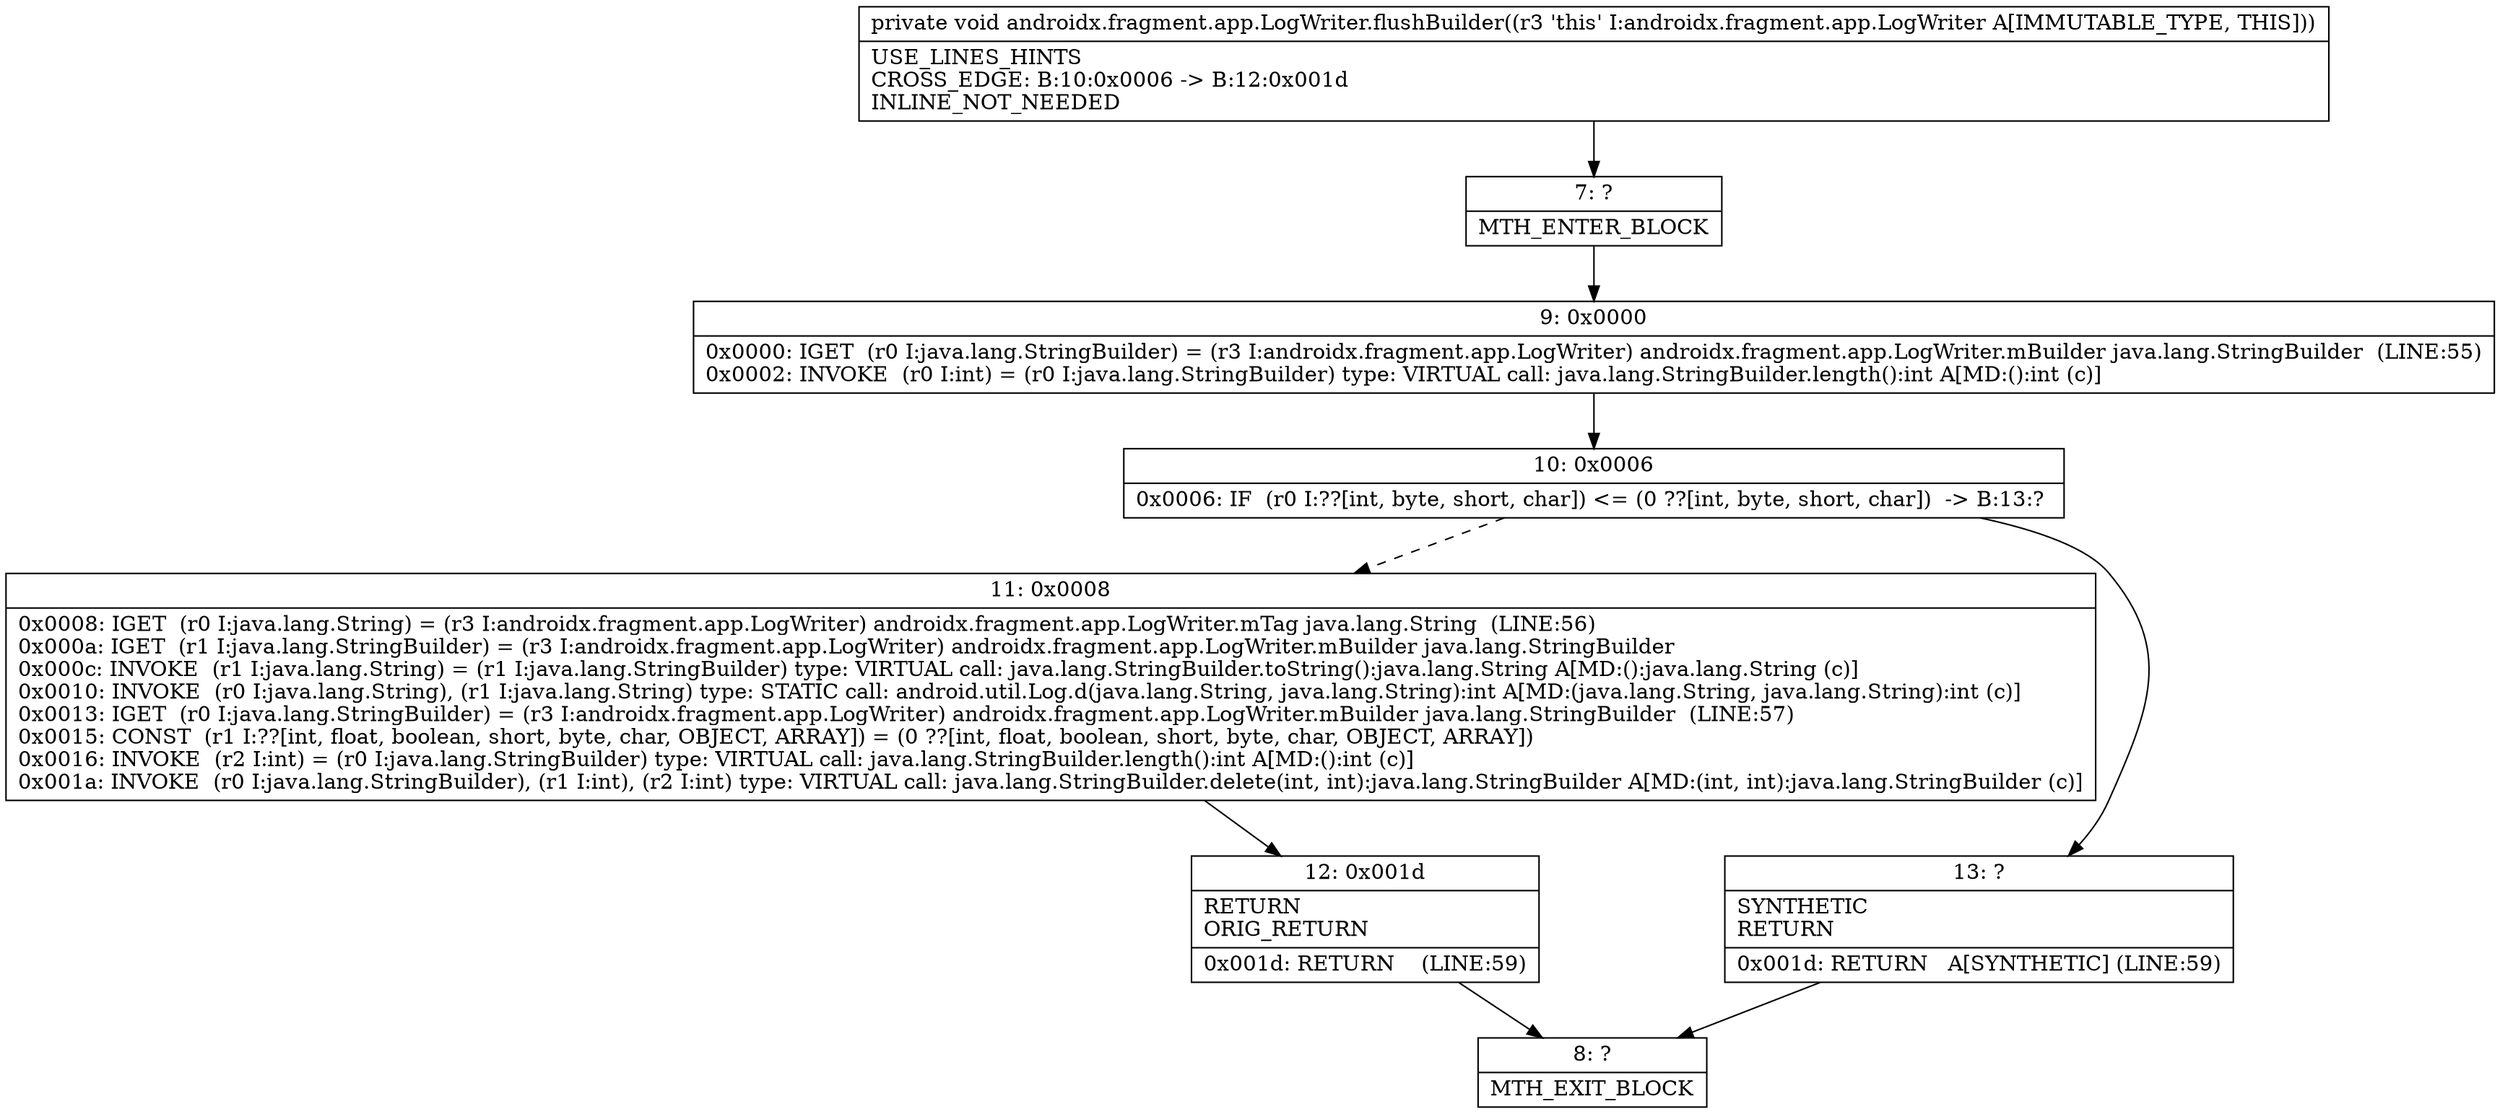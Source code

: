 digraph "CFG forandroidx.fragment.app.LogWriter.flushBuilder()V" {
Node_7 [shape=record,label="{7\:\ ?|MTH_ENTER_BLOCK\l}"];
Node_9 [shape=record,label="{9\:\ 0x0000|0x0000: IGET  (r0 I:java.lang.StringBuilder) = (r3 I:androidx.fragment.app.LogWriter) androidx.fragment.app.LogWriter.mBuilder java.lang.StringBuilder  (LINE:55)\l0x0002: INVOKE  (r0 I:int) = (r0 I:java.lang.StringBuilder) type: VIRTUAL call: java.lang.StringBuilder.length():int A[MD:():int (c)]\l}"];
Node_10 [shape=record,label="{10\:\ 0x0006|0x0006: IF  (r0 I:??[int, byte, short, char]) \<= (0 ??[int, byte, short, char])  \-\> B:13:? \l}"];
Node_11 [shape=record,label="{11\:\ 0x0008|0x0008: IGET  (r0 I:java.lang.String) = (r3 I:androidx.fragment.app.LogWriter) androidx.fragment.app.LogWriter.mTag java.lang.String  (LINE:56)\l0x000a: IGET  (r1 I:java.lang.StringBuilder) = (r3 I:androidx.fragment.app.LogWriter) androidx.fragment.app.LogWriter.mBuilder java.lang.StringBuilder \l0x000c: INVOKE  (r1 I:java.lang.String) = (r1 I:java.lang.StringBuilder) type: VIRTUAL call: java.lang.StringBuilder.toString():java.lang.String A[MD:():java.lang.String (c)]\l0x0010: INVOKE  (r0 I:java.lang.String), (r1 I:java.lang.String) type: STATIC call: android.util.Log.d(java.lang.String, java.lang.String):int A[MD:(java.lang.String, java.lang.String):int (c)]\l0x0013: IGET  (r0 I:java.lang.StringBuilder) = (r3 I:androidx.fragment.app.LogWriter) androidx.fragment.app.LogWriter.mBuilder java.lang.StringBuilder  (LINE:57)\l0x0015: CONST  (r1 I:??[int, float, boolean, short, byte, char, OBJECT, ARRAY]) = (0 ??[int, float, boolean, short, byte, char, OBJECT, ARRAY]) \l0x0016: INVOKE  (r2 I:int) = (r0 I:java.lang.StringBuilder) type: VIRTUAL call: java.lang.StringBuilder.length():int A[MD:():int (c)]\l0x001a: INVOKE  (r0 I:java.lang.StringBuilder), (r1 I:int), (r2 I:int) type: VIRTUAL call: java.lang.StringBuilder.delete(int, int):java.lang.StringBuilder A[MD:(int, int):java.lang.StringBuilder (c)]\l}"];
Node_12 [shape=record,label="{12\:\ 0x001d|RETURN\lORIG_RETURN\l|0x001d: RETURN    (LINE:59)\l}"];
Node_8 [shape=record,label="{8\:\ ?|MTH_EXIT_BLOCK\l}"];
Node_13 [shape=record,label="{13\:\ ?|SYNTHETIC\lRETURN\l|0x001d: RETURN   A[SYNTHETIC] (LINE:59)\l}"];
MethodNode[shape=record,label="{private void androidx.fragment.app.LogWriter.flushBuilder((r3 'this' I:androidx.fragment.app.LogWriter A[IMMUTABLE_TYPE, THIS]))  | USE_LINES_HINTS\lCROSS_EDGE: B:10:0x0006 \-\> B:12:0x001d\lINLINE_NOT_NEEDED\l}"];
MethodNode -> Node_7;Node_7 -> Node_9;
Node_9 -> Node_10;
Node_10 -> Node_11[style=dashed];
Node_10 -> Node_13;
Node_11 -> Node_12;
Node_12 -> Node_8;
Node_13 -> Node_8;
}

